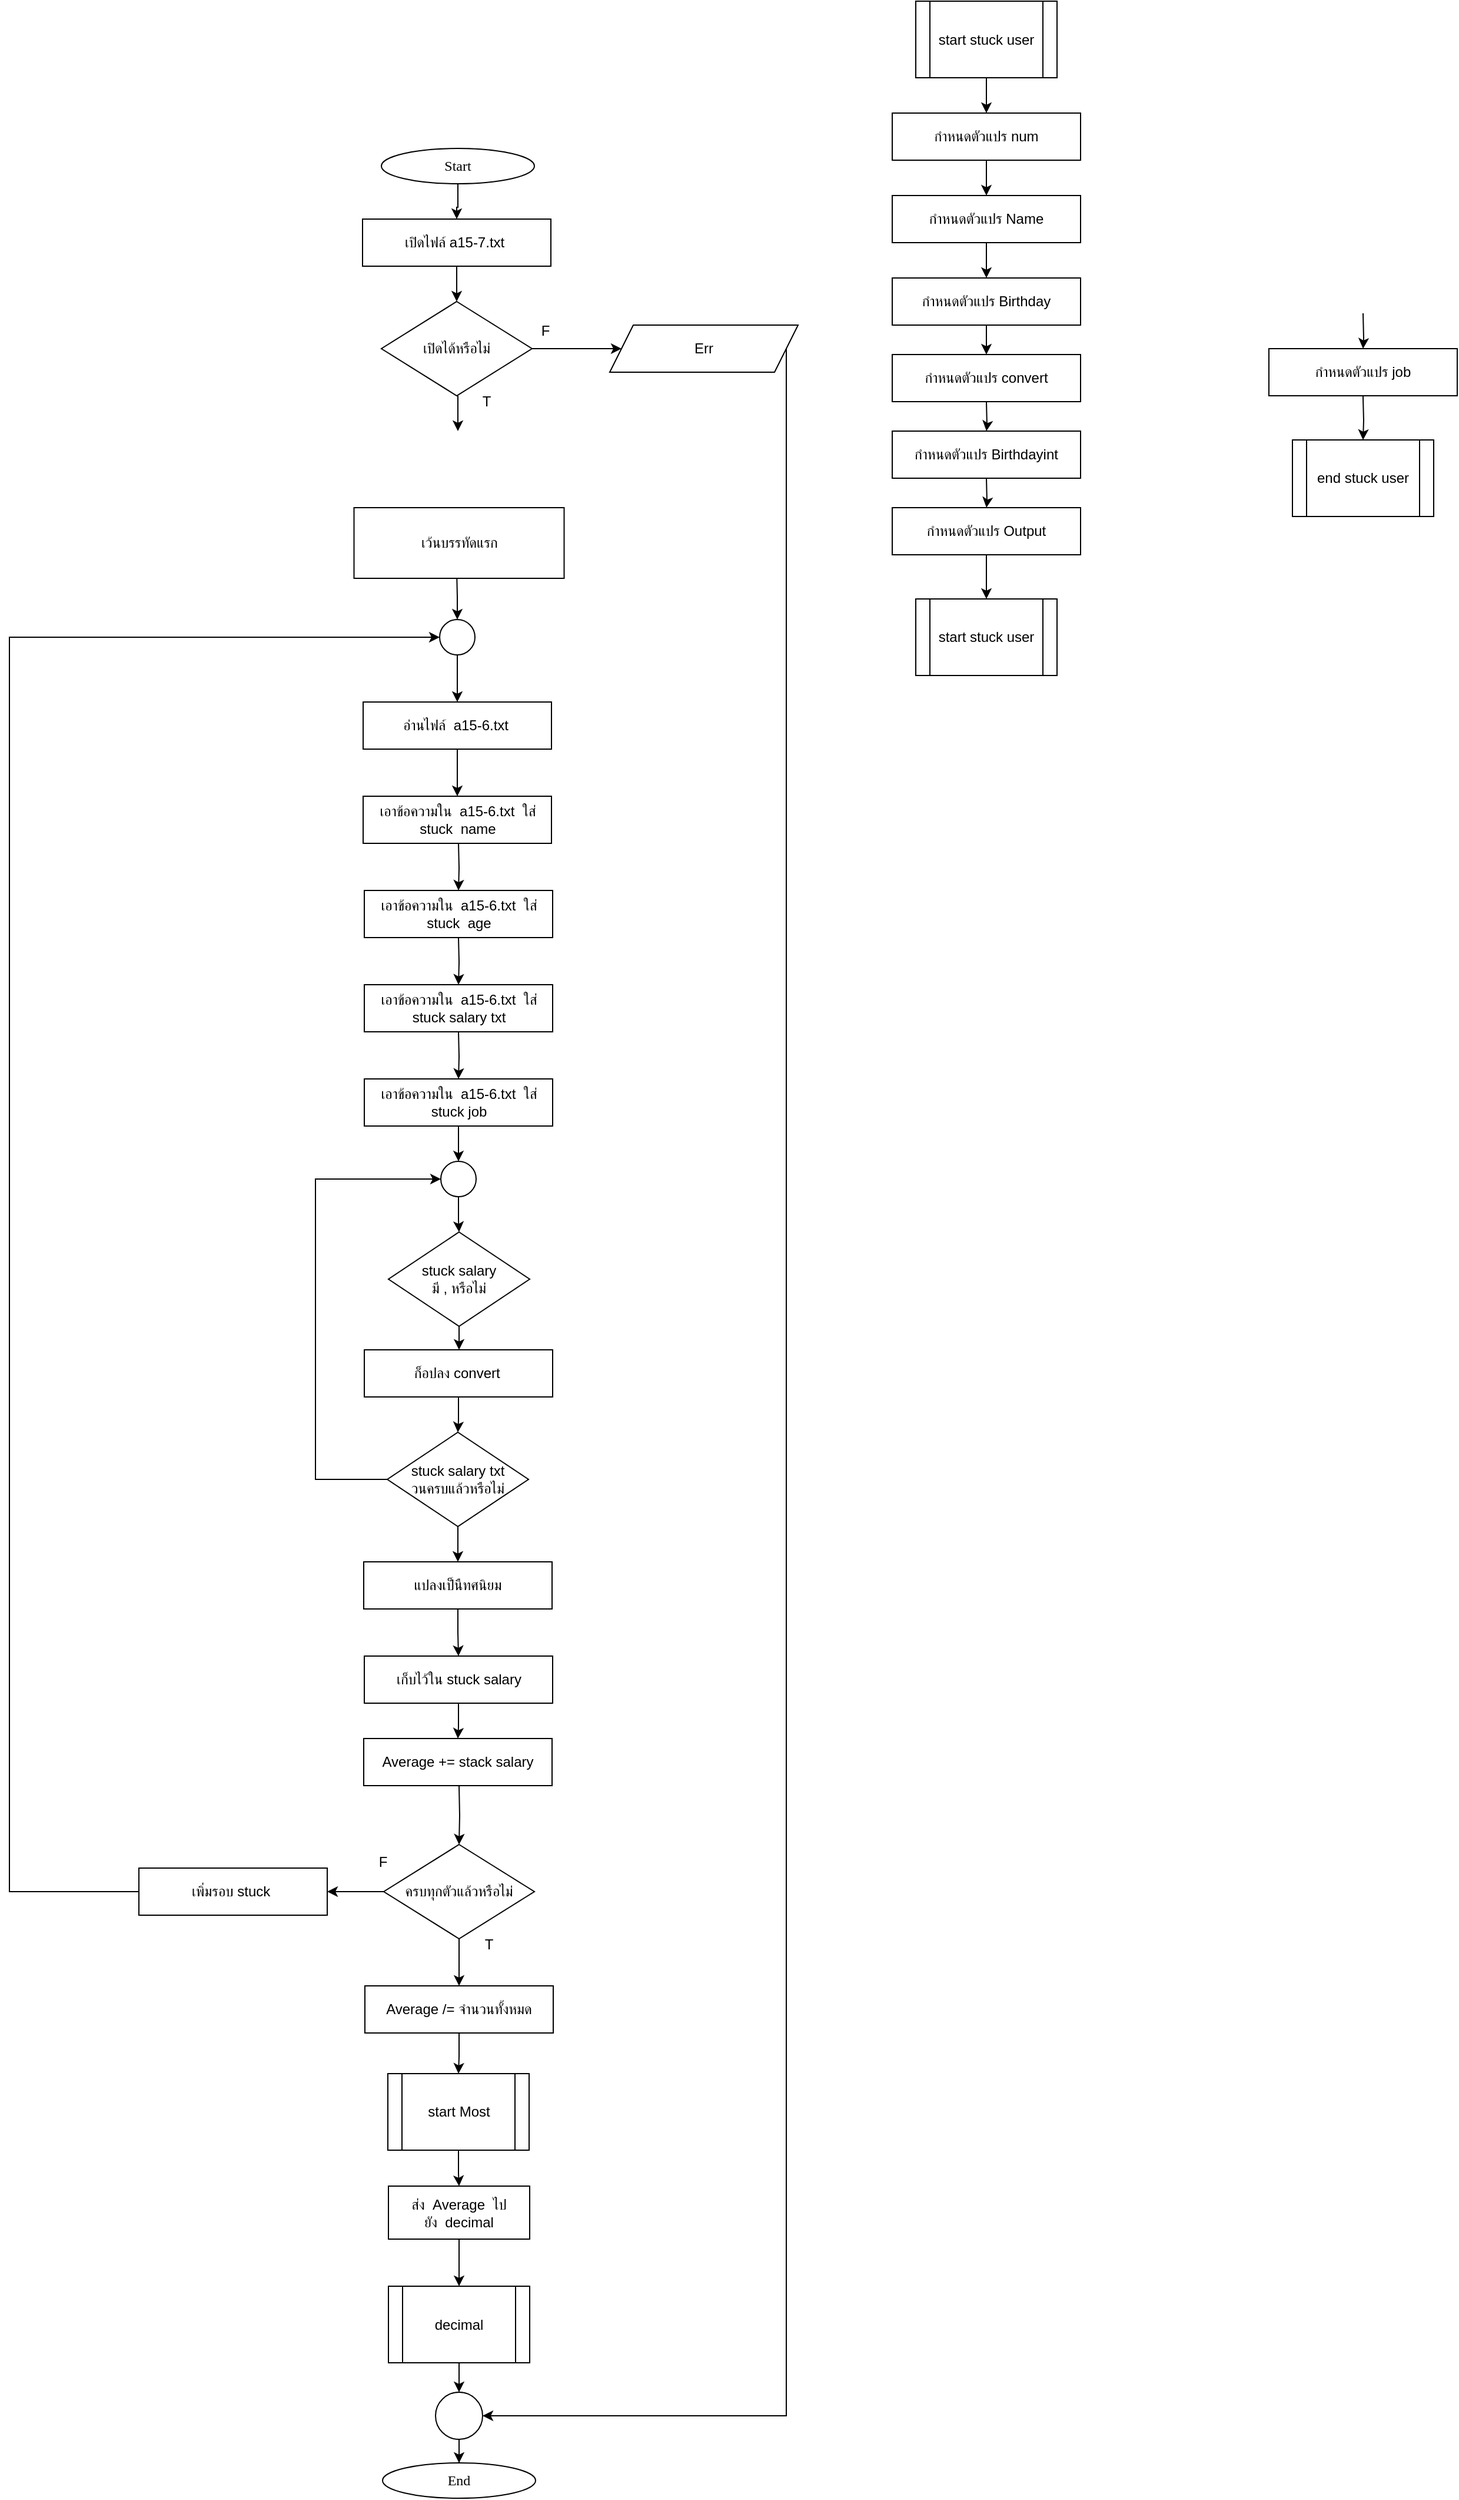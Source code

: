 <mxfile version="25.0.3">
  <diagram name="Page-1" id="mw299rPhLPCByi8XiqZ0">
    <mxGraphModel dx="1801" dy="1624" grid="1" gridSize="10" guides="1" tooltips="1" connect="1" arrows="1" fold="1" page="1" pageScale="1" pageWidth="850" pageHeight="1100" math="0" shadow="0">
      <root>
        <mxCell id="0" />
        <mxCell id="1" parent="0" />
        <mxCell id="AAZVMAnwfbZu5u0q_cqS-1" value="" style="edgeStyle=orthogonalEdgeStyle;rounded=0;orthogonalLoop=1;jettySize=auto;html=1;" edge="1" parent="1" source="AAZVMAnwfbZu5u0q_cqS-2" target="AAZVMAnwfbZu5u0q_cqS-4">
          <mxGeometry relative="1" as="geometry" />
        </mxCell>
        <mxCell id="AAZVMAnwfbZu5u0q_cqS-2" value="&lt;font data-font-src=&quot;https://fonts.googleapis.com/css?family=Sarabun&quot; face=&quot;Sarabun&quot;&gt;Start&lt;/font&gt;" style="ellipse;whiteSpace=wrap;html=1;" vertex="1" parent="1">
          <mxGeometry x="-424.0" y="-955" width="130" height="30" as="geometry" />
        </mxCell>
        <mxCell id="AAZVMAnwfbZu5u0q_cqS-3" value="" style="edgeStyle=orthogonalEdgeStyle;rounded=0;orthogonalLoop=1;jettySize=auto;html=1;" edge="1" parent="1" source="AAZVMAnwfbZu5u0q_cqS-4" target="AAZVMAnwfbZu5u0q_cqS-6">
          <mxGeometry relative="1" as="geometry" />
        </mxCell>
        <mxCell id="AAZVMAnwfbZu5u0q_cqS-4" value="เปิดไฟล์&amp;nbsp;a15-7.txt&amp;nbsp;&lt;span style=&quot;color: rgba(0, 0, 0, 0); font-family: monospace; font-size: 0px; text-align: start; text-wrap-mode: nowrap;&quot;&gt;%3CmxGraphModel%3E%3Croot%3E%3CmxCell%20id%3D%220%22%2F%3E%3CmxCell%20id%3D%221%22%20parent%3D%220%22%2F%3E%3CmxCell%20id%3D%222%22%20value%3D%22%E0%B8%81%E0%B8%B3%E0%B8%AB%E0%B8%99%E0%B8%94%E0%B8%95%E0%B8%B1%E0%B8%A7%E0%B9%81%E0%B8%9B%E0%B8%A3%20arr%22%20style%3D%22rounded%3D0%3BwhiteSpace%3Dwrap%3Bhtml%3D1%3B%22%20vertex%3D%221%22%20parent%3D%221%22%3E%3CmxGeometry%20x%3D%22-680%22%20y%3D%22-980%22%20width%3D%22160%22%20height%3D%2240%22%20as%3D%22geometry%22%2F%3E%3C%2FmxCell%3E%3C%2Froot%3E%3C%2FmxGraphModel%3E&lt;/span&gt;" style="rounded=0;whiteSpace=wrap;html=1;" vertex="1" parent="1">
          <mxGeometry x="-440" y="-895" width="160" height="40" as="geometry" />
        </mxCell>
        <mxCell id="AAZVMAnwfbZu5u0q_cqS-5" value="" style="edgeStyle=orthogonalEdgeStyle;rounded=0;orthogonalLoop=1;jettySize=auto;html=1;" edge="1" parent="1" source="AAZVMAnwfbZu5u0q_cqS-6" target="AAZVMAnwfbZu5u0q_cqS-10">
          <mxGeometry relative="1" as="geometry" />
        </mxCell>
        <mxCell id="AAZVMAnwfbZu5u0q_cqS-6" value="เปิดได้หรือไม่" style="rhombus;whiteSpace=wrap;html=1;" vertex="1" parent="1">
          <mxGeometry x="-424" y="-825" width="128" height="80" as="geometry" />
        </mxCell>
        <mxCell id="AAZVMAnwfbZu5u0q_cqS-7" value="" style="edgeStyle=orthogonalEdgeStyle;rounded=0;orthogonalLoop=1;jettySize=auto;html=1;" edge="1" parent="1" source="AAZVMAnwfbZu5u0q_cqS-8" target="AAZVMAnwfbZu5u0q_cqS-16">
          <mxGeometry relative="1" as="geometry" />
        </mxCell>
        <mxCell id="AAZVMAnwfbZu5u0q_cqS-8" value="อ่านไฟล์&amp;nbsp;&amp;nbsp;a15-6.txt&amp;nbsp;" style="rounded=0;whiteSpace=wrap;html=1;" vertex="1" parent="1">
          <mxGeometry x="-439.5" y="-485" width="160" height="40" as="geometry" />
        </mxCell>
        <mxCell id="AAZVMAnwfbZu5u0q_cqS-9" style="edgeStyle=orthogonalEdgeStyle;rounded=0;orthogonalLoop=1;jettySize=auto;html=1;entryX=1;entryY=0.5;entryDx=0;entryDy=0;" edge="1" parent="1" source="AAZVMAnwfbZu5u0q_cqS-10" target="AAZVMAnwfbZu5u0q_cqS-60">
          <mxGeometry relative="1" as="geometry">
            <mxPoint x="-160" y="890" as="targetPoint" />
            <Array as="points">
              <mxPoint x="-80" y="970" />
            </Array>
          </mxGeometry>
        </mxCell>
        <mxCell id="AAZVMAnwfbZu5u0q_cqS-10" value="Err" style="rounded=0;whiteSpace=wrap;html=1;shape=parallelogram;perimeter=parallelogramPerimeter;fixedSize=1;" vertex="1" parent="1">
          <mxGeometry x="-230" y="-805" width="160" height="40" as="geometry" />
        </mxCell>
        <mxCell id="AAZVMAnwfbZu5u0q_cqS-11" value="" style="edgeStyle=orthogonalEdgeStyle;rounded=0;orthogonalLoop=1;jettySize=auto;html=1;" edge="1" parent="1">
          <mxGeometry relative="1" as="geometry">
            <mxPoint x="-359" y="-745" as="sourcePoint" />
            <mxPoint x="-359" y="-715" as="targetPoint" />
          </mxGeometry>
        </mxCell>
        <mxCell id="AAZVMAnwfbZu5u0q_cqS-12" value="T" style="text;html=1;align=center;verticalAlign=middle;resizable=0;points=[];autosize=1;strokeColor=none;fillColor=none;" vertex="1" parent="1">
          <mxGeometry x="-350" y="-755" width="30" height="30" as="geometry" />
        </mxCell>
        <mxCell id="AAZVMAnwfbZu5u0q_cqS-13" value="F" style="text;html=1;align=center;verticalAlign=middle;resizable=0;points=[];autosize=1;strokeColor=none;fillColor=none;" vertex="1" parent="1">
          <mxGeometry x="-300" y="-815" width="30" height="30" as="geometry" />
        </mxCell>
        <mxCell id="AAZVMAnwfbZu5u0q_cqS-14" value="" style="edgeStyle=orthogonalEdgeStyle;rounded=0;orthogonalLoop=1;jettySize=auto;html=1;" edge="1" parent="1" source="AAZVMAnwfbZu5u0q_cqS-15" target="AAZVMAnwfbZu5u0q_cqS-8">
          <mxGeometry relative="1" as="geometry" />
        </mxCell>
        <mxCell id="AAZVMAnwfbZu5u0q_cqS-15" value="" style="ellipse;whiteSpace=wrap;html=1;aspect=fixed;" vertex="1" parent="1">
          <mxGeometry x="-374.5" y="-555" width="30" height="30" as="geometry" />
        </mxCell>
        <mxCell id="AAZVMAnwfbZu5u0q_cqS-16" value="เอาข้อความใน&amp;nbsp;&amp;nbsp;a15-6.txt&amp;nbsp; ใส่ stuck&amp;nbsp; name" style="rounded=0;whiteSpace=wrap;html=1;" vertex="1" parent="1">
          <mxGeometry x="-439.5" y="-405" width="160" height="40" as="geometry" />
        </mxCell>
        <mxCell id="AAZVMAnwfbZu5u0q_cqS-17" value="" style="edgeStyle=orthogonalEdgeStyle;rounded=0;orthogonalLoop=1;jettySize=auto;html=1;" edge="1" parent="1" target="AAZVMAnwfbZu5u0q_cqS-18">
          <mxGeometry relative="1" as="geometry">
            <mxPoint x="-358.5" y="-365" as="sourcePoint" />
          </mxGeometry>
        </mxCell>
        <mxCell id="AAZVMAnwfbZu5u0q_cqS-18" value="เอาข้อความใน&amp;nbsp;&amp;nbsp;a15-6.txt&amp;nbsp; ใส่ stuck&amp;nbsp; age" style="rounded=0;whiteSpace=wrap;html=1;" vertex="1" parent="1">
          <mxGeometry x="-438.5" y="-325" width="160" height="40" as="geometry" />
        </mxCell>
        <mxCell id="AAZVMAnwfbZu5u0q_cqS-19" value="" style="edgeStyle=orthogonalEdgeStyle;rounded=0;orthogonalLoop=1;jettySize=auto;html=1;" edge="1" parent="1" target="AAZVMAnwfbZu5u0q_cqS-20">
          <mxGeometry relative="1" as="geometry">
            <mxPoint x="-358.5" y="-285" as="sourcePoint" />
          </mxGeometry>
        </mxCell>
        <mxCell id="AAZVMAnwfbZu5u0q_cqS-20" value="เอาข้อความใน&amp;nbsp;&amp;nbsp;a15-6.txt&amp;nbsp; ใส่ stuck&amp;nbsp;salary txt" style="rounded=0;whiteSpace=wrap;html=1;" vertex="1" parent="1">
          <mxGeometry x="-438.5" y="-245" width="160" height="40" as="geometry" />
        </mxCell>
        <mxCell id="AAZVMAnwfbZu5u0q_cqS-21" value="" style="edgeStyle=orthogonalEdgeStyle;rounded=0;orthogonalLoop=1;jettySize=auto;html=1;" edge="1" parent="1" target="AAZVMAnwfbZu5u0q_cqS-23">
          <mxGeometry relative="1" as="geometry">
            <mxPoint x="-358.5" y="-205" as="sourcePoint" />
          </mxGeometry>
        </mxCell>
        <mxCell id="AAZVMAnwfbZu5u0q_cqS-22" value="" style="edgeStyle=orthogonalEdgeStyle;rounded=0;orthogonalLoop=1;jettySize=auto;html=1;" edge="1" parent="1" source="AAZVMAnwfbZu5u0q_cqS-23" target="AAZVMAnwfbZu5u0q_cqS-45">
          <mxGeometry relative="1" as="geometry" />
        </mxCell>
        <mxCell id="AAZVMAnwfbZu5u0q_cqS-23" value="เอาข้อความใน&amp;nbsp;&amp;nbsp;a15-6.txt&amp;nbsp; ใส่ stuck&amp;nbsp;job" style="rounded=0;whiteSpace=wrap;html=1;" vertex="1" parent="1">
          <mxGeometry x="-438.5" y="-165" width="160" height="40" as="geometry" />
        </mxCell>
        <mxCell id="AAZVMAnwfbZu5u0q_cqS-24" value="" style="edgeStyle=orthogonalEdgeStyle;rounded=0;orthogonalLoop=1;jettySize=auto;html=1;" edge="1" parent="1" source="AAZVMAnwfbZu5u0q_cqS-26" target="AAZVMAnwfbZu5u0q_cqS-32">
          <mxGeometry relative="1" as="geometry" />
        </mxCell>
        <mxCell id="AAZVMAnwfbZu5u0q_cqS-25" style="edgeStyle=orthogonalEdgeStyle;rounded=0;orthogonalLoop=1;jettySize=auto;html=1;entryX=0.5;entryY=0;entryDx=0;entryDy=0;" edge="1" parent="1" source="AAZVMAnwfbZu5u0q_cqS-26" target="AAZVMAnwfbZu5u0q_cqS-51">
          <mxGeometry relative="1" as="geometry" />
        </mxCell>
        <mxCell id="AAZVMAnwfbZu5u0q_cqS-26" value="ครบทุกตัวแล้วหรือไม่" style="rhombus;whiteSpace=wrap;html=1;" vertex="1" parent="1">
          <mxGeometry x="-422" y="485" width="128" height="80" as="geometry" />
        </mxCell>
        <mxCell id="AAZVMAnwfbZu5u0q_cqS-29" value="" style="edgeStyle=orthogonalEdgeStyle;rounded=0;orthogonalLoop=1;jettySize=auto;html=1;" edge="1" parent="1" target="AAZVMAnwfbZu5u0q_cqS-26">
          <mxGeometry relative="1" as="geometry">
            <mxPoint x="-358" y="435" as="sourcePoint" />
          </mxGeometry>
        </mxCell>
        <mxCell id="AAZVMAnwfbZu5u0q_cqS-30" value="Average += stack salary" style="rounded=0;whiteSpace=wrap;html=1;" vertex="1" parent="1">
          <mxGeometry x="-439" y="395" width="160" height="40" as="geometry" />
        </mxCell>
        <mxCell id="AAZVMAnwfbZu5u0q_cqS-31" style="edgeStyle=orthogonalEdgeStyle;rounded=0;orthogonalLoop=1;jettySize=auto;html=1;entryX=0;entryY=0.5;entryDx=0;entryDy=0;" edge="1" parent="1" source="AAZVMAnwfbZu5u0q_cqS-32" target="AAZVMAnwfbZu5u0q_cqS-15">
          <mxGeometry relative="1" as="geometry">
            <Array as="points">
              <mxPoint x="-740" y="525" />
              <mxPoint x="-740" y="-540" />
            </Array>
          </mxGeometry>
        </mxCell>
        <mxCell id="AAZVMAnwfbZu5u0q_cqS-32" value="เพิ่มรอบ stuck&amp;nbsp;" style="rounded=0;whiteSpace=wrap;html=1;" vertex="1" parent="1">
          <mxGeometry x="-630" y="505" width="160" height="40" as="geometry" />
        </mxCell>
        <mxCell id="AAZVMAnwfbZu5u0q_cqS-33" value="T" style="text;html=1;align=center;verticalAlign=middle;resizable=0;points=[];autosize=1;strokeColor=none;fillColor=none;" vertex="1" parent="1">
          <mxGeometry x="-348" y="555" width="30" height="30" as="geometry" />
        </mxCell>
        <mxCell id="AAZVMAnwfbZu5u0q_cqS-34" value="F" style="text;html=1;align=center;verticalAlign=middle;resizable=0;points=[];autosize=1;strokeColor=none;fillColor=none;" vertex="1" parent="1">
          <mxGeometry x="-438" y="485" width="30" height="30" as="geometry" />
        </mxCell>
        <mxCell id="AAZVMAnwfbZu5u0q_cqS-35" value="" style="edgeStyle=orthogonalEdgeStyle;rounded=0;orthogonalLoop=1;jettySize=auto;html=1;" edge="1" parent="1" target="AAZVMAnwfbZu5u0q_cqS-15">
          <mxGeometry relative="1" as="geometry">
            <mxPoint x="-359.97" y="-595" as="sourcePoint" />
          </mxGeometry>
        </mxCell>
        <mxCell id="AAZVMAnwfbZu5u0q_cqS-37" style="edgeStyle=orthogonalEdgeStyle;rounded=0;orthogonalLoop=1;jettySize=auto;html=1;entryX=0;entryY=0.5;entryDx=0;entryDy=0;" edge="1" parent="1" source="AAZVMAnwfbZu5u0q_cqS-39" target="AAZVMAnwfbZu5u0q_cqS-45">
          <mxGeometry relative="1" as="geometry">
            <Array as="points">
              <mxPoint x="-480" y="175" />
              <mxPoint x="-480" y="-80" />
            </Array>
          </mxGeometry>
        </mxCell>
        <mxCell id="AAZVMAnwfbZu5u0q_cqS-38" value="" style="edgeStyle=orthogonalEdgeStyle;rounded=0;orthogonalLoop=1;jettySize=auto;html=1;" edge="1" parent="1" source="AAZVMAnwfbZu5u0q_cqS-39" target="AAZVMAnwfbZu5u0q_cqS-47">
          <mxGeometry relative="1" as="geometry" />
        </mxCell>
        <mxCell id="AAZVMAnwfbZu5u0q_cqS-39" value="stuck&amp;nbsp;salary txt&lt;div&gt;วนครบแล้วหรือไม่&lt;/div&gt;" style="rhombus;whiteSpace=wrap;html=1;" vertex="1" parent="1">
          <mxGeometry x="-419" y="135" width="120" height="80" as="geometry" />
        </mxCell>
        <mxCell id="AAZVMAnwfbZu5u0q_cqS-40" value="" style="edgeStyle=orthogonalEdgeStyle;rounded=0;orthogonalLoop=1;jettySize=auto;html=1;" edge="1" parent="1" source="AAZVMAnwfbZu5u0q_cqS-41" target="AAZVMAnwfbZu5u0q_cqS-43">
          <mxGeometry relative="1" as="geometry" />
        </mxCell>
        <mxCell id="AAZVMAnwfbZu5u0q_cqS-41" value="stuck&amp;nbsp;salary&lt;div&gt;มี , หรือไม่&lt;/div&gt;" style="rhombus;whiteSpace=wrap;html=1;" vertex="1" parent="1">
          <mxGeometry x="-418" y="-35" width="120" height="80" as="geometry" />
        </mxCell>
        <mxCell id="AAZVMAnwfbZu5u0q_cqS-42" value="" style="edgeStyle=orthogonalEdgeStyle;rounded=0;orthogonalLoop=1;jettySize=auto;html=1;" edge="1" parent="1" source="AAZVMAnwfbZu5u0q_cqS-43" target="AAZVMAnwfbZu5u0q_cqS-39">
          <mxGeometry relative="1" as="geometry" />
        </mxCell>
        <mxCell id="AAZVMAnwfbZu5u0q_cqS-43" value="ก็อปลง convert&amp;nbsp;" style="rounded=0;whiteSpace=wrap;html=1;" vertex="1" parent="1">
          <mxGeometry x="-438.5" y="65" width="160" height="40" as="geometry" />
        </mxCell>
        <mxCell id="AAZVMAnwfbZu5u0q_cqS-44" value="" style="edgeStyle=orthogonalEdgeStyle;rounded=0;orthogonalLoop=1;jettySize=auto;html=1;" edge="1" parent="1" source="AAZVMAnwfbZu5u0q_cqS-45" target="AAZVMAnwfbZu5u0q_cqS-41">
          <mxGeometry relative="1" as="geometry" />
        </mxCell>
        <mxCell id="AAZVMAnwfbZu5u0q_cqS-45" value="" style="ellipse;whiteSpace=wrap;html=1;aspect=fixed;" vertex="1" parent="1">
          <mxGeometry x="-373.5" y="-95" width="30" height="30" as="geometry" />
        </mxCell>
        <mxCell id="AAZVMAnwfbZu5u0q_cqS-46" value="" style="edgeStyle=orthogonalEdgeStyle;rounded=0;orthogonalLoop=1;jettySize=auto;html=1;" edge="1" parent="1" source="AAZVMAnwfbZu5u0q_cqS-47" target="AAZVMAnwfbZu5u0q_cqS-49">
          <mxGeometry relative="1" as="geometry" />
        </mxCell>
        <mxCell id="AAZVMAnwfbZu5u0q_cqS-47" value="แปลงเป็นืทศนิยม" style="rounded=0;whiteSpace=wrap;html=1;" vertex="1" parent="1">
          <mxGeometry x="-439" y="245" width="160" height="40" as="geometry" />
        </mxCell>
        <mxCell id="AAZVMAnwfbZu5u0q_cqS-48" value="" style="edgeStyle=orthogonalEdgeStyle;rounded=0;orthogonalLoop=1;jettySize=auto;html=1;" edge="1" parent="1" source="AAZVMAnwfbZu5u0q_cqS-49" target="AAZVMAnwfbZu5u0q_cqS-30">
          <mxGeometry relative="1" as="geometry" />
        </mxCell>
        <mxCell id="AAZVMAnwfbZu5u0q_cqS-49" value="เก็บไว้ใน stuck salary" style="rounded=0;whiteSpace=wrap;html=1;" vertex="1" parent="1">
          <mxGeometry x="-438.5" y="325" width="160" height="40" as="geometry" />
        </mxCell>
        <mxCell id="AAZVMAnwfbZu5u0q_cqS-50" value="" style="edgeStyle=orthogonalEdgeStyle;rounded=0;orthogonalLoop=1;jettySize=auto;html=1;" edge="1" parent="1" source="AAZVMAnwfbZu5u0q_cqS-51" target="AAZVMAnwfbZu5u0q_cqS-53">
          <mxGeometry relative="1" as="geometry" />
        </mxCell>
        <mxCell id="AAZVMAnwfbZu5u0q_cqS-51" value="Average /= จำนวนทั้งหมด" style="rounded=0;whiteSpace=wrap;html=1;" vertex="1" parent="1">
          <mxGeometry x="-438" y="605" width="160" height="40" as="geometry" />
        </mxCell>
        <mxCell id="AAZVMAnwfbZu5u0q_cqS-52" value="" style="edgeStyle=orthogonalEdgeStyle;rounded=0;orthogonalLoop=1;jettySize=auto;html=1;" edge="1" parent="1" source="AAZVMAnwfbZu5u0q_cqS-53" target="AAZVMAnwfbZu5u0q_cqS-55">
          <mxGeometry relative="1" as="geometry" />
        </mxCell>
        <mxCell id="AAZVMAnwfbZu5u0q_cqS-53" value="start Most" style="shape=process;whiteSpace=wrap;html=1;backgroundOutline=1;" vertex="1" parent="1">
          <mxGeometry x="-418.5" y="679.5" width="120" height="65" as="geometry" />
        </mxCell>
        <mxCell id="AAZVMAnwfbZu5u0q_cqS-54" value="" style="edgeStyle=orthogonalEdgeStyle;rounded=0;orthogonalLoop=1;jettySize=auto;html=1;" edge="1" parent="1" source="AAZVMAnwfbZu5u0q_cqS-55" target="AAZVMAnwfbZu5u0q_cqS-57">
          <mxGeometry relative="1" as="geometry" />
        </mxCell>
        <mxCell id="AAZVMAnwfbZu5u0q_cqS-55" value="ส่ง&amp;nbsp; Average&amp;nbsp;&amp;nbsp;ไปยัง&amp;nbsp;&amp;nbsp;decimal" style="rounded=0;whiteSpace=wrap;html=1;" vertex="1" parent="1">
          <mxGeometry x="-418" y="775" width="120" height="45" as="geometry" />
        </mxCell>
        <mxCell id="AAZVMAnwfbZu5u0q_cqS-56" value="" style="edgeStyle=orthogonalEdgeStyle;rounded=0;orthogonalLoop=1;jettySize=auto;html=1;" edge="1" parent="1" source="AAZVMAnwfbZu5u0q_cqS-57" target="AAZVMAnwfbZu5u0q_cqS-60">
          <mxGeometry relative="1" as="geometry" />
        </mxCell>
        <mxCell id="AAZVMAnwfbZu5u0q_cqS-57" value="decimal" style="shape=process;whiteSpace=wrap;html=1;backgroundOutline=1;" vertex="1" parent="1">
          <mxGeometry x="-418" y="860" width="120" height="65" as="geometry" />
        </mxCell>
        <mxCell id="AAZVMAnwfbZu5u0q_cqS-58" value="&lt;font data-font-src=&quot;https://fonts.googleapis.com/css?family=Sarabun&quot; face=&quot;Sarabun&quot;&gt;End&lt;/font&gt;" style="ellipse;whiteSpace=wrap;html=1;" vertex="1" parent="1">
          <mxGeometry x="-423.0" y="1010" width="130" height="30" as="geometry" />
        </mxCell>
        <mxCell id="AAZVMAnwfbZu5u0q_cqS-59" value="" style="edgeStyle=orthogonalEdgeStyle;rounded=0;orthogonalLoop=1;jettySize=auto;html=1;" edge="1" parent="1" source="AAZVMAnwfbZu5u0q_cqS-60" target="AAZVMAnwfbZu5u0q_cqS-58">
          <mxGeometry relative="1" as="geometry" />
        </mxCell>
        <mxCell id="AAZVMAnwfbZu5u0q_cqS-60" value="" style="ellipse;whiteSpace=wrap;html=1;aspect=fixed;" vertex="1" parent="1">
          <mxGeometry x="-378" y="950" width="40" height="40" as="geometry" />
        </mxCell>
        <mxCell id="AAZVMAnwfbZu5u0q_cqS-61" value="" style="edgeStyle=orthogonalEdgeStyle;rounded=0;orthogonalLoop=1;jettySize=auto;html=1;" edge="1" parent="1" source="AAZVMAnwfbZu5u0q_cqS-62" target="AAZVMAnwfbZu5u0q_cqS-64">
          <mxGeometry relative="1" as="geometry" />
        </mxCell>
        <mxCell id="AAZVMAnwfbZu5u0q_cqS-62" value="start stuck user" style="shape=process;whiteSpace=wrap;html=1;backgroundOutline=1;" vertex="1" parent="1">
          <mxGeometry x="30" y="-1080" width="120" height="65" as="geometry" />
        </mxCell>
        <mxCell id="AAZVMAnwfbZu5u0q_cqS-63" value="" style="edgeStyle=orthogonalEdgeStyle;rounded=0;orthogonalLoop=1;jettySize=auto;html=1;" edge="1" parent="1" source="AAZVMAnwfbZu5u0q_cqS-64" target="AAZVMAnwfbZu5u0q_cqS-66">
          <mxGeometry relative="1" as="geometry" />
        </mxCell>
        <mxCell id="AAZVMAnwfbZu5u0q_cqS-64" value="กำหนดตัวแปร num" style="rounded=0;whiteSpace=wrap;html=1;" vertex="1" parent="1">
          <mxGeometry x="10" y="-985" width="160" height="40" as="geometry" />
        </mxCell>
        <mxCell id="AAZVMAnwfbZu5u0q_cqS-65" value="" style="edgeStyle=orthogonalEdgeStyle;rounded=0;orthogonalLoop=1;jettySize=auto;html=1;" edge="1" parent="1" source="AAZVMAnwfbZu5u0q_cqS-66" target="AAZVMAnwfbZu5u0q_cqS-69">
          <mxGeometry relative="1" as="geometry" />
        </mxCell>
        <mxCell id="AAZVMAnwfbZu5u0q_cqS-66" value="กำหนดตัวแปร Name" style="rounded=0;whiteSpace=wrap;html=1;" vertex="1" parent="1">
          <mxGeometry x="10" y="-915" width="160" height="40" as="geometry" />
        </mxCell>
        <mxCell id="AAZVMAnwfbZu5u0q_cqS-67" value="" style="edgeStyle=orthogonalEdgeStyle;rounded=0;orthogonalLoop=1;jettySize=auto;html=1;" edge="1" parent="1" target="AAZVMAnwfbZu5u0q_cqS-70">
          <mxGeometry relative="1" as="geometry">
            <mxPoint x="409.966" y="-745" as="sourcePoint" />
          </mxGeometry>
        </mxCell>
        <mxCell id="AAZVMAnwfbZu5u0q_cqS-68" value="" style="edgeStyle=orthogonalEdgeStyle;rounded=0;orthogonalLoop=1;jettySize=auto;html=1;" edge="1" parent="1" source="AAZVMAnwfbZu5u0q_cqS-69" target="AAZVMAnwfbZu5u0q_cqS-73">
          <mxGeometry relative="1" as="geometry" />
        </mxCell>
        <mxCell id="AAZVMAnwfbZu5u0q_cqS-69" value="กำหนดตัวแปร Birthday" style="rounded=0;whiteSpace=wrap;html=1;" vertex="1" parent="1">
          <mxGeometry x="10" y="-845" width="160" height="40" as="geometry" />
        </mxCell>
        <mxCell id="AAZVMAnwfbZu5u0q_cqS-70" value="end stuck user" style="shape=process;whiteSpace=wrap;html=1;backgroundOutline=1;" vertex="1" parent="1">
          <mxGeometry x="350" y="-707.5" width="120" height="65" as="geometry" />
        </mxCell>
        <mxCell id="AAZVMAnwfbZu5u0q_cqS-71" value="กำหนดตัวแปร job" style="rounded=0;whiteSpace=wrap;html=1;" vertex="1" parent="1">
          <mxGeometry x="330" y="-785" width="160" height="40" as="geometry" />
        </mxCell>
        <mxCell id="AAZVMAnwfbZu5u0q_cqS-72" value="" style="edgeStyle=orthogonalEdgeStyle;rounded=0;orthogonalLoop=1;jettySize=auto;html=1;" edge="1" parent="1" target="AAZVMAnwfbZu5u0q_cqS-71">
          <mxGeometry relative="1" as="geometry">
            <mxPoint x="410" y="-815" as="sourcePoint" />
          </mxGeometry>
        </mxCell>
        <mxCell id="AAZVMAnwfbZu5u0q_cqS-73" value="กำหนดตัวแปร convert" style="rounded=0;whiteSpace=wrap;html=1;" vertex="1" parent="1">
          <mxGeometry x="10" y="-780" width="160" height="40" as="geometry" />
        </mxCell>
        <mxCell id="AAZVMAnwfbZu5u0q_cqS-74" value="" style="edgeStyle=orthogonalEdgeStyle;rounded=0;orthogonalLoop=1;jettySize=auto;html=1;" edge="1" target="AAZVMAnwfbZu5u0q_cqS-75" parent="1">
          <mxGeometry relative="1" as="geometry">
            <mxPoint x="90" y="-740" as="sourcePoint" />
          </mxGeometry>
        </mxCell>
        <mxCell id="AAZVMAnwfbZu5u0q_cqS-75" value="กำหนดตัวแปร Birthdayint" style="rounded=0;whiteSpace=wrap;html=1;" vertex="1" parent="1">
          <mxGeometry x="10" y="-715" width="160" height="40" as="geometry" />
        </mxCell>
        <mxCell id="AAZVMAnwfbZu5u0q_cqS-79" value="" style="edgeStyle=orthogonalEdgeStyle;rounded=0;orthogonalLoop=1;jettySize=auto;html=1;" edge="1" parent="1" source="AAZVMAnwfbZu5u0q_cqS-76" target="AAZVMAnwfbZu5u0q_cqS-78">
          <mxGeometry relative="1" as="geometry" />
        </mxCell>
        <mxCell id="AAZVMAnwfbZu5u0q_cqS-76" value="กำหนดตัวแปร Output" style="rounded=0;whiteSpace=wrap;html=1;" vertex="1" parent="1">
          <mxGeometry x="10" y="-650" width="160" height="40" as="geometry" />
        </mxCell>
        <mxCell id="AAZVMAnwfbZu5u0q_cqS-77" value="" style="edgeStyle=orthogonalEdgeStyle;rounded=0;orthogonalLoop=1;jettySize=auto;html=1;" edge="1" target="AAZVMAnwfbZu5u0q_cqS-76" parent="1">
          <mxGeometry relative="1" as="geometry">
            <mxPoint x="90" y="-675" as="sourcePoint" />
          </mxGeometry>
        </mxCell>
        <mxCell id="AAZVMAnwfbZu5u0q_cqS-78" value="start stuck user" style="shape=process;whiteSpace=wrap;html=1;backgroundOutline=1;" vertex="1" parent="1">
          <mxGeometry x="30" y="-572.5" width="120" height="65" as="geometry" />
        </mxCell>
        <mxCell id="AAZVMAnwfbZu5u0q_cqS-80" value="เว้นบรรทัดแรก" style="rounded=0;whiteSpace=wrap;html=1;" vertex="1" parent="1">
          <mxGeometry x="-447.25" y="-650" width="178.5" height="60" as="geometry" />
        </mxCell>
      </root>
    </mxGraphModel>
  </diagram>
</mxfile>
